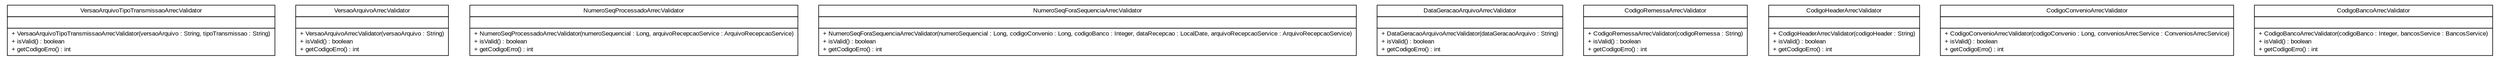 #!/usr/local/bin/dot
#
# Class diagram 
# Generated by UMLGraph version R5_6 (http://www.umlgraph.org/)
#

digraph G {
	edge [fontname="arial",fontsize=10,labelfontname="arial",labelfontsize=10];
	node [fontname="arial",fontsize=10,shape=plaintext];
	nodesep=0.25;
	ranksep=0.5;
	// br.gov.to.sefaz.arr.processamento.validation.validator.header.arrecadacao.VersaoArquivoTipoTransmissaoArrecValidator
	c195278 [label=<<table title="br.gov.to.sefaz.arr.processamento.validation.validator.header.arrecadacao.VersaoArquivoTipoTransmissaoArrecValidator" border="0" cellborder="1" cellspacing="0" cellpadding="2" port="p" href="./VersaoArquivoTipoTransmissaoArrecValidator.html">
		<tr><td><table border="0" cellspacing="0" cellpadding="1">
<tr><td align="center" balign="center"> VersaoArquivoTipoTransmissaoArrecValidator </td></tr>
		</table></td></tr>
		<tr><td><table border="0" cellspacing="0" cellpadding="1">
<tr><td align="left" balign="left">  </td></tr>
		</table></td></tr>
		<tr><td><table border="0" cellspacing="0" cellpadding="1">
<tr><td align="left" balign="left"> + VersaoArquivoTipoTransmissaoArrecValidator(versaoArquivo : String, tipoTransmissao : String) </td></tr>
<tr><td align="left" balign="left"> + isValid() : boolean </td></tr>
<tr><td align="left" balign="left"> + getCodigoErro() : int </td></tr>
		</table></td></tr>
		</table>>, URL="./VersaoArquivoTipoTransmissaoArrecValidator.html", fontname="arial", fontcolor="black", fontsize=10.0];
	// br.gov.to.sefaz.arr.processamento.validation.validator.header.arrecadacao.VersaoArquivoArrecValidator
	c195279 [label=<<table title="br.gov.to.sefaz.arr.processamento.validation.validator.header.arrecadacao.VersaoArquivoArrecValidator" border="0" cellborder="1" cellspacing="0" cellpadding="2" port="p" href="./VersaoArquivoArrecValidator.html">
		<tr><td><table border="0" cellspacing="0" cellpadding="1">
<tr><td align="center" balign="center"> VersaoArquivoArrecValidator </td></tr>
		</table></td></tr>
		<tr><td><table border="0" cellspacing="0" cellpadding="1">
<tr><td align="left" balign="left">  </td></tr>
		</table></td></tr>
		<tr><td><table border="0" cellspacing="0" cellpadding="1">
<tr><td align="left" balign="left"> + VersaoArquivoArrecValidator(versaoArquivo : String) </td></tr>
<tr><td align="left" balign="left"> + isValid() : boolean </td></tr>
<tr><td align="left" balign="left"> + getCodigoErro() : int </td></tr>
		</table></td></tr>
		</table>>, URL="./VersaoArquivoArrecValidator.html", fontname="arial", fontcolor="black", fontsize=10.0];
	// br.gov.to.sefaz.arr.processamento.validation.validator.header.arrecadacao.NumeroSeqProcessadoArrecValidator
	c195280 [label=<<table title="br.gov.to.sefaz.arr.processamento.validation.validator.header.arrecadacao.NumeroSeqProcessadoArrecValidator" border="0" cellborder="1" cellspacing="0" cellpadding="2" port="p" href="./NumeroSeqProcessadoArrecValidator.html">
		<tr><td><table border="0" cellspacing="0" cellpadding="1">
<tr><td align="center" balign="center"> NumeroSeqProcessadoArrecValidator </td></tr>
		</table></td></tr>
		<tr><td><table border="0" cellspacing="0" cellpadding="1">
<tr><td align="left" balign="left">  </td></tr>
		</table></td></tr>
		<tr><td><table border="0" cellspacing="0" cellpadding="1">
<tr><td align="left" balign="left"> + NumeroSeqProcessadoArrecValidator(numeroSequencial : Long, arquivoRecepcaoService : ArquivoRecepcaoService) </td></tr>
<tr><td align="left" balign="left"> + isValid() : boolean </td></tr>
<tr><td align="left" balign="left"> + getCodigoErro() : int </td></tr>
		</table></td></tr>
		</table>>, URL="./NumeroSeqProcessadoArrecValidator.html", fontname="arial", fontcolor="black", fontsize=10.0];
	// br.gov.to.sefaz.arr.processamento.validation.validator.header.arrecadacao.NumeroSeqForaSequenciaArrecValidator
	c195281 [label=<<table title="br.gov.to.sefaz.arr.processamento.validation.validator.header.arrecadacao.NumeroSeqForaSequenciaArrecValidator" border="0" cellborder="1" cellspacing="0" cellpadding="2" port="p" href="./NumeroSeqForaSequenciaArrecValidator.html">
		<tr><td><table border="0" cellspacing="0" cellpadding="1">
<tr><td align="center" balign="center"> NumeroSeqForaSequenciaArrecValidator </td></tr>
		</table></td></tr>
		<tr><td><table border="0" cellspacing="0" cellpadding="1">
<tr><td align="left" balign="left">  </td></tr>
		</table></td></tr>
		<tr><td><table border="0" cellspacing="0" cellpadding="1">
<tr><td align="left" balign="left"> + NumeroSeqForaSequenciaArrecValidator(numeroSequencial : Long, codigoConvenio : Long, codigoBanco : Integer, dataRecepcao : LocalDate, arquivoRecepcaoService : ArquivoRecepcaoService) </td></tr>
<tr><td align="left" balign="left"> + isValid() : boolean </td></tr>
<tr><td align="left" balign="left"> + getCodigoErro() : int </td></tr>
		</table></td></tr>
		</table>>, URL="./NumeroSeqForaSequenciaArrecValidator.html", fontname="arial", fontcolor="black", fontsize=10.0];
	// br.gov.to.sefaz.arr.processamento.validation.validator.header.arrecadacao.DataGeracaoArquivoArrecValidator
	c195282 [label=<<table title="br.gov.to.sefaz.arr.processamento.validation.validator.header.arrecadacao.DataGeracaoArquivoArrecValidator" border="0" cellborder="1" cellspacing="0" cellpadding="2" port="p" href="./DataGeracaoArquivoArrecValidator.html">
		<tr><td><table border="0" cellspacing="0" cellpadding="1">
<tr><td align="center" balign="center"> DataGeracaoArquivoArrecValidator </td></tr>
		</table></td></tr>
		<tr><td><table border="0" cellspacing="0" cellpadding="1">
<tr><td align="left" balign="left">  </td></tr>
		</table></td></tr>
		<tr><td><table border="0" cellspacing="0" cellpadding="1">
<tr><td align="left" balign="left"> + DataGeracaoArquivoArrecValidator(dataGeracaoArquivo : String) </td></tr>
<tr><td align="left" balign="left"> + isValid() : boolean </td></tr>
<tr><td align="left" balign="left"> + getCodigoErro() : int </td></tr>
		</table></td></tr>
		</table>>, URL="./DataGeracaoArquivoArrecValidator.html", fontname="arial", fontcolor="black", fontsize=10.0];
	// br.gov.to.sefaz.arr.processamento.validation.validator.header.arrecadacao.CodigoRemessaArrecValidator
	c195283 [label=<<table title="br.gov.to.sefaz.arr.processamento.validation.validator.header.arrecadacao.CodigoRemessaArrecValidator" border="0" cellborder="1" cellspacing="0" cellpadding="2" port="p" href="./CodigoRemessaArrecValidator.html">
		<tr><td><table border="0" cellspacing="0" cellpadding="1">
<tr><td align="center" balign="center"> CodigoRemessaArrecValidator </td></tr>
		</table></td></tr>
		<tr><td><table border="0" cellspacing="0" cellpadding="1">
<tr><td align="left" balign="left">  </td></tr>
		</table></td></tr>
		<tr><td><table border="0" cellspacing="0" cellpadding="1">
<tr><td align="left" balign="left"> + CodigoRemessaArrecValidator(codigoRemessa : String) </td></tr>
<tr><td align="left" balign="left"> + isValid() : boolean </td></tr>
<tr><td align="left" balign="left"> + getCodigoErro() : int </td></tr>
		</table></td></tr>
		</table>>, URL="./CodigoRemessaArrecValidator.html", fontname="arial", fontcolor="black", fontsize=10.0];
	// br.gov.to.sefaz.arr.processamento.validation.validator.header.arrecadacao.CodigoHeaderArrecValidator
	c195284 [label=<<table title="br.gov.to.sefaz.arr.processamento.validation.validator.header.arrecadacao.CodigoHeaderArrecValidator" border="0" cellborder="1" cellspacing="0" cellpadding="2" port="p" href="./CodigoHeaderArrecValidator.html">
		<tr><td><table border="0" cellspacing="0" cellpadding="1">
<tr><td align="center" balign="center"> CodigoHeaderArrecValidator </td></tr>
		</table></td></tr>
		<tr><td><table border="0" cellspacing="0" cellpadding="1">
<tr><td align="left" balign="left">  </td></tr>
		</table></td></tr>
		<tr><td><table border="0" cellspacing="0" cellpadding="1">
<tr><td align="left" balign="left"> + CodigoHeaderArrecValidator(codigoHeader : String) </td></tr>
<tr><td align="left" balign="left"> + isValid() : boolean </td></tr>
<tr><td align="left" balign="left"> + getCodigoErro() : int </td></tr>
		</table></td></tr>
		</table>>, URL="./CodigoHeaderArrecValidator.html", fontname="arial", fontcolor="black", fontsize=10.0];
	// br.gov.to.sefaz.arr.processamento.validation.validator.header.arrecadacao.CodigoConvenioArrecValidator
	c195285 [label=<<table title="br.gov.to.sefaz.arr.processamento.validation.validator.header.arrecadacao.CodigoConvenioArrecValidator" border="0" cellborder="1" cellspacing="0" cellpadding="2" port="p" href="./CodigoConvenioArrecValidator.html">
		<tr><td><table border="0" cellspacing="0" cellpadding="1">
<tr><td align="center" balign="center"> CodigoConvenioArrecValidator </td></tr>
		</table></td></tr>
		<tr><td><table border="0" cellspacing="0" cellpadding="1">
<tr><td align="left" balign="left">  </td></tr>
		</table></td></tr>
		<tr><td><table border="0" cellspacing="0" cellpadding="1">
<tr><td align="left" balign="left"> + CodigoConvenioArrecValidator(codigoConvenio : Long, conveniosArrecService : ConveniosArrecService) </td></tr>
<tr><td align="left" balign="left"> + isValid() : boolean </td></tr>
<tr><td align="left" balign="left"> + getCodigoErro() : int </td></tr>
		</table></td></tr>
		</table>>, URL="./CodigoConvenioArrecValidator.html", fontname="arial", fontcolor="black", fontsize=10.0];
	// br.gov.to.sefaz.arr.processamento.validation.validator.header.arrecadacao.CodigoBancoArrecValidator
	c195286 [label=<<table title="br.gov.to.sefaz.arr.processamento.validation.validator.header.arrecadacao.CodigoBancoArrecValidator" border="0" cellborder="1" cellspacing="0" cellpadding="2" port="p" href="./CodigoBancoArrecValidator.html">
		<tr><td><table border="0" cellspacing="0" cellpadding="1">
<tr><td align="center" balign="center"> CodigoBancoArrecValidator </td></tr>
		</table></td></tr>
		<tr><td><table border="0" cellspacing="0" cellpadding="1">
<tr><td align="left" balign="left">  </td></tr>
		</table></td></tr>
		<tr><td><table border="0" cellspacing="0" cellpadding="1">
<tr><td align="left" balign="left"> + CodigoBancoArrecValidator(codigoBanco : Integer, bancosService : BancosService) </td></tr>
<tr><td align="left" balign="left"> + isValid() : boolean </td></tr>
<tr><td align="left" balign="left"> + getCodigoErro() : int </td></tr>
		</table></td></tr>
		</table>>, URL="./CodigoBancoArrecValidator.html", fontname="arial", fontcolor="black", fontsize=10.0];
}

